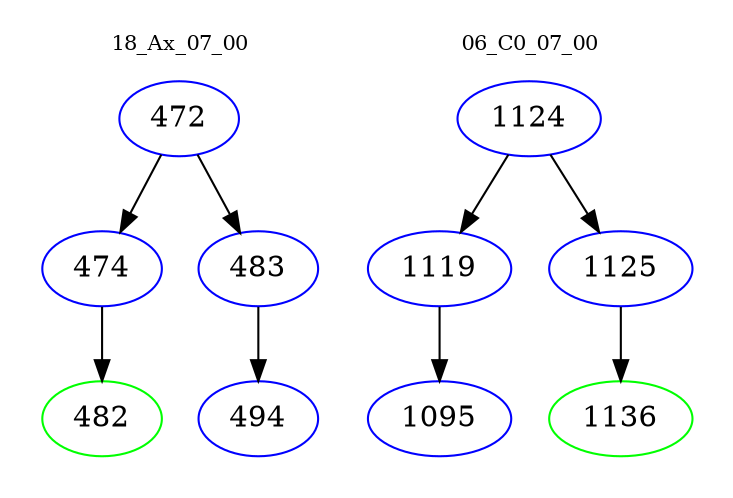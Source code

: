 digraph{
subgraph cluster_0 {
color = white
label = "18_Ax_07_00";
fontsize=10;
T0_472 [label="472", color="blue"]
T0_472 -> T0_474 [color="black"]
T0_474 [label="474", color="blue"]
T0_474 -> T0_482 [color="black"]
T0_482 [label="482", color="green"]
T0_472 -> T0_483 [color="black"]
T0_483 [label="483", color="blue"]
T0_483 -> T0_494 [color="black"]
T0_494 [label="494", color="blue"]
}
subgraph cluster_1 {
color = white
label = "06_C0_07_00";
fontsize=10;
T1_1124 [label="1124", color="blue"]
T1_1124 -> T1_1119 [color="black"]
T1_1119 [label="1119", color="blue"]
T1_1119 -> T1_1095 [color="black"]
T1_1095 [label="1095", color="blue"]
T1_1124 -> T1_1125 [color="black"]
T1_1125 [label="1125", color="blue"]
T1_1125 -> T1_1136 [color="black"]
T1_1136 [label="1136", color="green"]
}
}
